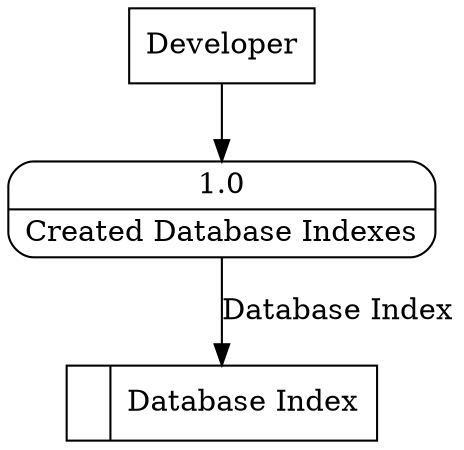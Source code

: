 digraph dfd2{ 
node[shape=record]
200 [label="<f0>  |<f1> Database Index " ];
201 [label="Developer" shape=box];
202 [label="{<f0> 1.0|<f1> Created Database Indexes }" shape=Mrecord];
201 -> 202
202 -> 200 [label="Database Index"]
}